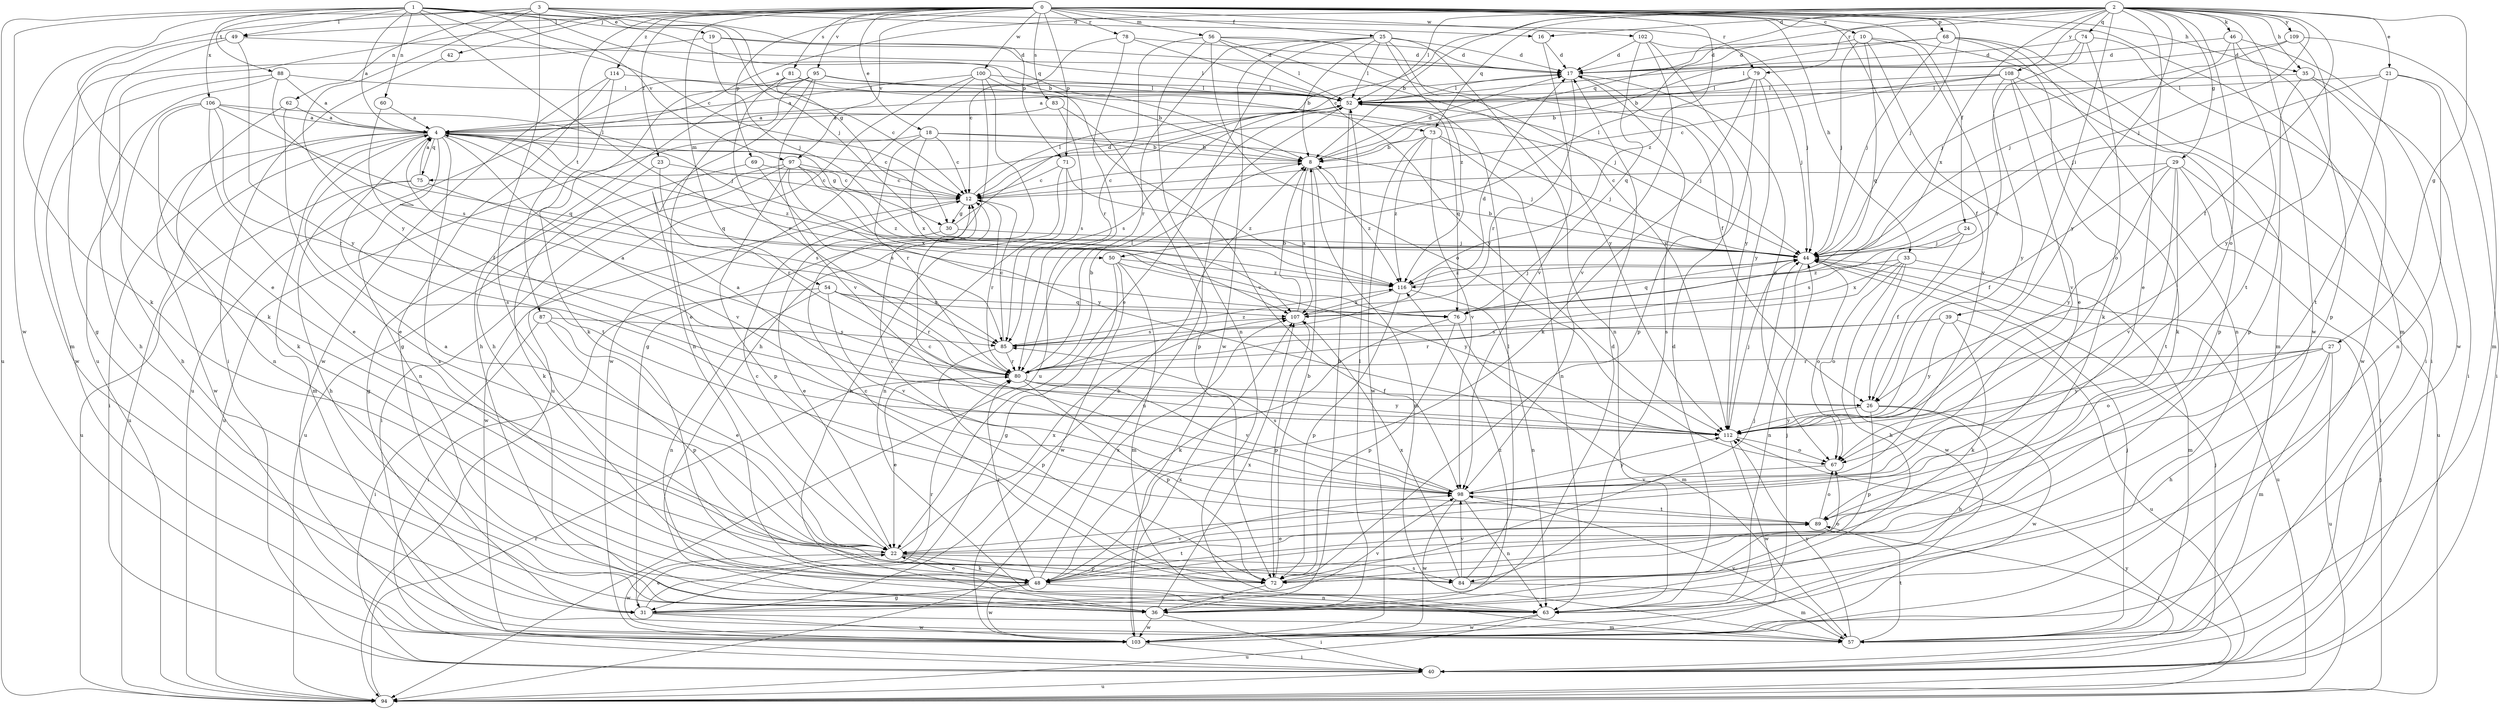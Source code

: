 strict digraph  {
0;
1;
2;
3;
4;
8;
10;
12;
16;
17;
18;
19;
21;
22;
23;
24;
25;
26;
27;
29;
30;
31;
33;
35;
36;
39;
40;
42;
44;
46;
48;
49;
50;
52;
54;
56;
57;
60;
62;
63;
67;
68;
69;
71;
72;
73;
74;
75;
76;
78;
79;
80;
81;
83;
84;
85;
87;
88;
89;
94;
95;
97;
98;
100;
102;
103;
106;
107;
108;
109;
112;
114;
116;
0 -> 10  [label=c];
0 -> 18  [label=e];
0 -> 23  [label=f];
0 -> 24  [label=f];
0 -> 25  [label=f];
0 -> 26  [label=f];
0 -> 33  [label=h];
0 -> 35  [label=h];
0 -> 42  [label=j];
0 -> 44  [label=j];
0 -> 49  [label=l];
0 -> 54  [label=m];
0 -> 56  [label=m];
0 -> 57  [label=m];
0 -> 68  [label=p];
0 -> 69  [label=p];
0 -> 71  [label=p];
0 -> 78  [label=r];
0 -> 81  [label=s];
0 -> 83  [label=s];
0 -> 87  [label=t];
0 -> 94  [label=u];
0 -> 95  [label=v];
0 -> 97  [label=v];
0 -> 100  [label=w];
0 -> 102  [label=w];
0 -> 114  [label=z];
0 -> 116  [label=z];
1 -> 4  [label=a];
1 -> 8  [label=b];
1 -> 12  [label=c];
1 -> 19  [label=e];
1 -> 44  [label=j];
1 -> 49  [label=l];
1 -> 50  [label=l];
1 -> 60  [label=n];
1 -> 73  [label=q];
1 -> 88  [label=t];
1 -> 94  [label=u];
1 -> 97  [label=v];
1 -> 103  [label=w];
1 -> 106  [label=x];
2 -> 4  [label=a];
2 -> 8  [label=b];
2 -> 12  [label=c];
2 -> 16  [label=d];
2 -> 21  [label=e];
2 -> 22  [label=e];
2 -> 26  [label=f];
2 -> 27  [label=g];
2 -> 29  [label=g];
2 -> 35  [label=h];
2 -> 39  [label=i];
2 -> 44  [label=j];
2 -> 46  [label=k];
2 -> 50  [label=l];
2 -> 52  [label=l];
2 -> 67  [label=o];
2 -> 73  [label=q];
2 -> 74  [label=q];
2 -> 75  [label=q];
2 -> 79  [label=r];
2 -> 103  [label=w];
2 -> 107  [label=x];
2 -> 108  [label=y];
2 -> 109  [label=y];
2 -> 112  [label=y];
3 -> 16  [label=d];
3 -> 22  [label=e];
3 -> 30  [label=g];
3 -> 48  [label=k];
3 -> 62  [label=n];
3 -> 71  [label=p];
3 -> 79  [label=r];
3 -> 84  [label=s];
3 -> 112  [label=y];
4 -> 8  [label=b];
4 -> 12  [label=c];
4 -> 30  [label=g];
4 -> 40  [label=i];
4 -> 57  [label=m];
4 -> 63  [label=n];
4 -> 75  [label=q];
4 -> 76  [label=q];
4 -> 84  [label=s];
4 -> 89  [label=t];
4 -> 94  [label=u];
4 -> 98  [label=v];
4 -> 103  [label=w];
4 -> 116  [label=z];
8 -> 12  [label=c];
8 -> 17  [label=d];
8 -> 57  [label=m];
8 -> 107  [label=x];
8 -> 116  [label=z];
10 -> 17  [label=d];
10 -> 22  [label=e];
10 -> 44  [label=j];
10 -> 57  [label=m];
10 -> 76  [label=q];
10 -> 98  [label=v];
12 -> 30  [label=g];
12 -> 52  [label=l];
12 -> 80  [label=r];
12 -> 103  [label=w];
16 -> 17  [label=d];
16 -> 98  [label=v];
17 -> 52  [label=l];
17 -> 67  [label=o];
17 -> 80  [label=r];
17 -> 84  [label=s];
18 -> 8  [label=b];
18 -> 12  [label=c];
18 -> 44  [label=j];
18 -> 80  [label=r];
18 -> 94  [label=u];
18 -> 107  [label=x];
19 -> 17  [label=d];
19 -> 31  [label=g];
19 -> 44  [label=j];
19 -> 52  [label=l];
21 -> 40  [label=i];
21 -> 44  [label=j];
21 -> 52  [label=l];
21 -> 63  [label=n];
21 -> 89  [label=t];
22 -> 4  [label=a];
22 -> 12  [label=c];
22 -> 48  [label=k];
22 -> 72  [label=p];
22 -> 84  [label=s];
22 -> 103  [label=w];
22 -> 107  [label=x];
23 -> 12  [label=c];
23 -> 48  [label=k];
23 -> 80  [label=r];
24 -> 26  [label=f];
24 -> 44  [label=j];
24 -> 85  [label=s];
25 -> 8  [label=b];
25 -> 17  [label=d];
25 -> 22  [label=e];
25 -> 52  [label=l];
25 -> 63  [label=n];
25 -> 80  [label=r];
25 -> 103  [label=w];
25 -> 112  [label=y];
25 -> 116  [label=z];
26 -> 36  [label=h];
26 -> 72  [label=p];
26 -> 103  [label=w];
26 -> 112  [label=y];
27 -> 36  [label=h];
27 -> 57  [label=m];
27 -> 67  [label=o];
27 -> 80  [label=r];
27 -> 94  [label=u];
27 -> 112  [label=y];
29 -> 12  [label=c];
29 -> 26  [label=f];
29 -> 40  [label=i];
29 -> 89  [label=t];
29 -> 94  [label=u];
29 -> 98  [label=v];
29 -> 112  [label=y];
30 -> 17  [label=d];
30 -> 22  [label=e];
30 -> 44  [label=j];
31 -> 8  [label=b];
31 -> 17  [label=d];
31 -> 22  [label=e];
31 -> 57  [label=m];
31 -> 80  [label=r];
31 -> 98  [label=v];
31 -> 103  [label=w];
33 -> 36  [label=h];
33 -> 57  [label=m];
33 -> 67  [label=o];
33 -> 103  [label=w];
33 -> 107  [label=x];
33 -> 116  [label=z];
35 -> 40  [label=i];
35 -> 52  [label=l];
35 -> 72  [label=p];
35 -> 103  [label=w];
36 -> 40  [label=i];
36 -> 52  [label=l];
36 -> 103  [label=w];
36 -> 107  [label=x];
36 -> 116  [label=z];
39 -> 48  [label=k];
39 -> 80  [label=r];
39 -> 85  [label=s];
39 -> 94  [label=u];
39 -> 112  [label=y];
40 -> 44  [label=j];
40 -> 94  [label=u];
42 -> 40  [label=i];
44 -> 8  [label=b];
44 -> 63  [label=n];
44 -> 67  [label=o];
44 -> 76  [label=q];
44 -> 94  [label=u];
44 -> 116  [label=z];
46 -> 17  [label=d];
46 -> 44  [label=j];
46 -> 72  [label=p];
46 -> 89  [label=t];
46 -> 103  [label=w];
48 -> 22  [label=e];
48 -> 31  [label=g];
48 -> 63  [label=n];
48 -> 80  [label=r];
48 -> 89  [label=t];
48 -> 98  [label=v];
48 -> 103  [label=w];
48 -> 107  [label=x];
49 -> 17  [label=d];
49 -> 48  [label=k];
49 -> 57  [label=m];
49 -> 112  [label=y];
50 -> 31  [label=g];
50 -> 57  [label=m];
50 -> 103  [label=w];
50 -> 112  [label=y];
50 -> 116  [label=z];
52 -> 4  [label=a];
52 -> 36  [label=h];
52 -> 44  [label=j];
52 -> 76  [label=q];
52 -> 85  [label=s];
52 -> 94  [label=u];
54 -> 40  [label=i];
54 -> 63  [label=n];
54 -> 76  [label=q];
54 -> 80  [label=r];
54 -> 98  [label=v];
54 -> 107  [label=x];
56 -> 17  [label=d];
56 -> 26  [label=f];
56 -> 52  [label=l];
56 -> 63  [label=n];
56 -> 67  [label=o];
56 -> 80  [label=r];
56 -> 112  [label=y];
57 -> 44  [label=j];
57 -> 89  [label=t];
57 -> 98  [label=v];
57 -> 112  [label=y];
60 -> 4  [label=a];
60 -> 26  [label=f];
62 -> 4  [label=a];
62 -> 22  [label=e];
62 -> 63  [label=n];
63 -> 17  [label=d];
63 -> 44  [label=j];
63 -> 94  [label=u];
63 -> 103  [label=w];
67 -> 98  [label=v];
68 -> 8  [label=b];
68 -> 17  [label=d];
68 -> 40  [label=i];
68 -> 44  [label=j];
68 -> 48  [label=k];
68 -> 63  [label=n];
69 -> 12  [label=c];
69 -> 31  [label=g];
69 -> 85  [label=s];
71 -> 12  [label=c];
71 -> 36  [label=h];
71 -> 63  [label=n];
71 -> 116  [label=z];
72 -> 8  [label=b];
72 -> 12  [label=c];
72 -> 36  [label=h];
72 -> 44  [label=j];
73 -> 8  [label=b];
73 -> 44  [label=j];
73 -> 63  [label=n];
73 -> 98  [label=v];
73 -> 103  [label=w];
73 -> 116  [label=z];
74 -> 17  [label=d];
74 -> 40  [label=i];
74 -> 52  [label=l];
74 -> 67  [label=o];
74 -> 80  [label=r];
75 -> 4  [label=a];
75 -> 36  [label=h];
75 -> 85  [label=s];
75 -> 94  [label=u];
76 -> 48  [label=k];
76 -> 57  [label=m];
76 -> 72  [label=p];
78 -> 12  [label=c];
78 -> 17  [label=d];
78 -> 94  [label=u];
78 -> 112  [label=y];
79 -> 4  [label=a];
79 -> 44  [label=j];
79 -> 48  [label=k];
79 -> 52  [label=l];
79 -> 72  [label=p];
79 -> 112  [label=y];
80 -> 4  [label=a];
80 -> 8  [label=b];
80 -> 22  [label=e];
80 -> 26  [label=f];
80 -> 52  [label=l];
80 -> 72  [label=p];
80 -> 98  [label=v];
80 -> 112  [label=y];
81 -> 12  [label=c];
81 -> 44  [label=j];
81 -> 52  [label=l];
81 -> 80  [label=r];
81 -> 94  [label=u];
83 -> 4  [label=a];
83 -> 72  [label=p];
83 -> 85  [label=s];
84 -> 52  [label=l];
84 -> 57  [label=m];
84 -> 67  [label=o];
84 -> 98  [label=v];
84 -> 107  [label=x];
85 -> 12  [label=c];
85 -> 72  [label=p];
85 -> 80  [label=r];
85 -> 116  [label=z];
87 -> 22  [label=e];
87 -> 40  [label=i];
87 -> 72  [label=p];
87 -> 85  [label=s];
88 -> 4  [label=a];
88 -> 36  [label=h];
88 -> 52  [label=l];
88 -> 85  [label=s];
88 -> 103  [label=w];
89 -> 12  [label=c];
89 -> 22  [label=e];
89 -> 40  [label=i];
89 -> 67  [label=o];
94 -> 44  [label=j];
94 -> 80  [label=r];
94 -> 112  [label=y];
95 -> 8  [label=b];
95 -> 22  [label=e];
95 -> 36  [label=h];
95 -> 48  [label=k];
95 -> 52  [label=l];
95 -> 63  [label=n];
95 -> 98  [label=v];
97 -> 12  [label=c];
97 -> 40  [label=i];
97 -> 72  [label=p];
97 -> 94  [label=u];
97 -> 107  [label=x];
97 -> 112  [label=y];
97 -> 116  [label=z];
98 -> 12  [label=c];
98 -> 63  [label=n];
98 -> 85  [label=s];
98 -> 89  [label=t];
98 -> 103  [label=w];
98 -> 112  [label=y];
100 -> 4  [label=a];
100 -> 31  [label=g];
100 -> 36  [label=h];
100 -> 52  [label=l];
100 -> 94  [label=u];
100 -> 98  [label=v];
100 -> 103  [label=w];
102 -> 17  [label=d];
102 -> 44  [label=j];
102 -> 76  [label=q];
102 -> 98  [label=v];
102 -> 112  [label=y];
103 -> 40  [label=i];
103 -> 107  [label=x];
106 -> 4  [label=a];
106 -> 22  [label=e];
106 -> 36  [label=h];
106 -> 44  [label=j];
106 -> 48  [label=k];
106 -> 76  [label=q];
106 -> 80  [label=r];
107 -> 8  [label=b];
107 -> 17  [label=d];
107 -> 72  [label=p];
107 -> 85  [label=s];
108 -> 8  [label=b];
108 -> 12  [label=c];
108 -> 48  [label=k];
108 -> 52  [label=l];
108 -> 72  [label=p];
108 -> 98  [label=v];
108 -> 112  [label=y];
109 -> 17  [label=d];
109 -> 44  [label=j];
109 -> 57  [label=m];
109 -> 112  [label=y];
112 -> 4  [label=a];
112 -> 44  [label=j];
112 -> 67  [label=o];
112 -> 103  [label=w];
114 -> 31  [label=g];
114 -> 36  [label=h];
114 -> 52  [label=l];
114 -> 103  [label=w];
116 -> 44  [label=j];
116 -> 63  [label=n];
116 -> 72  [label=p];
116 -> 107  [label=x];
}
